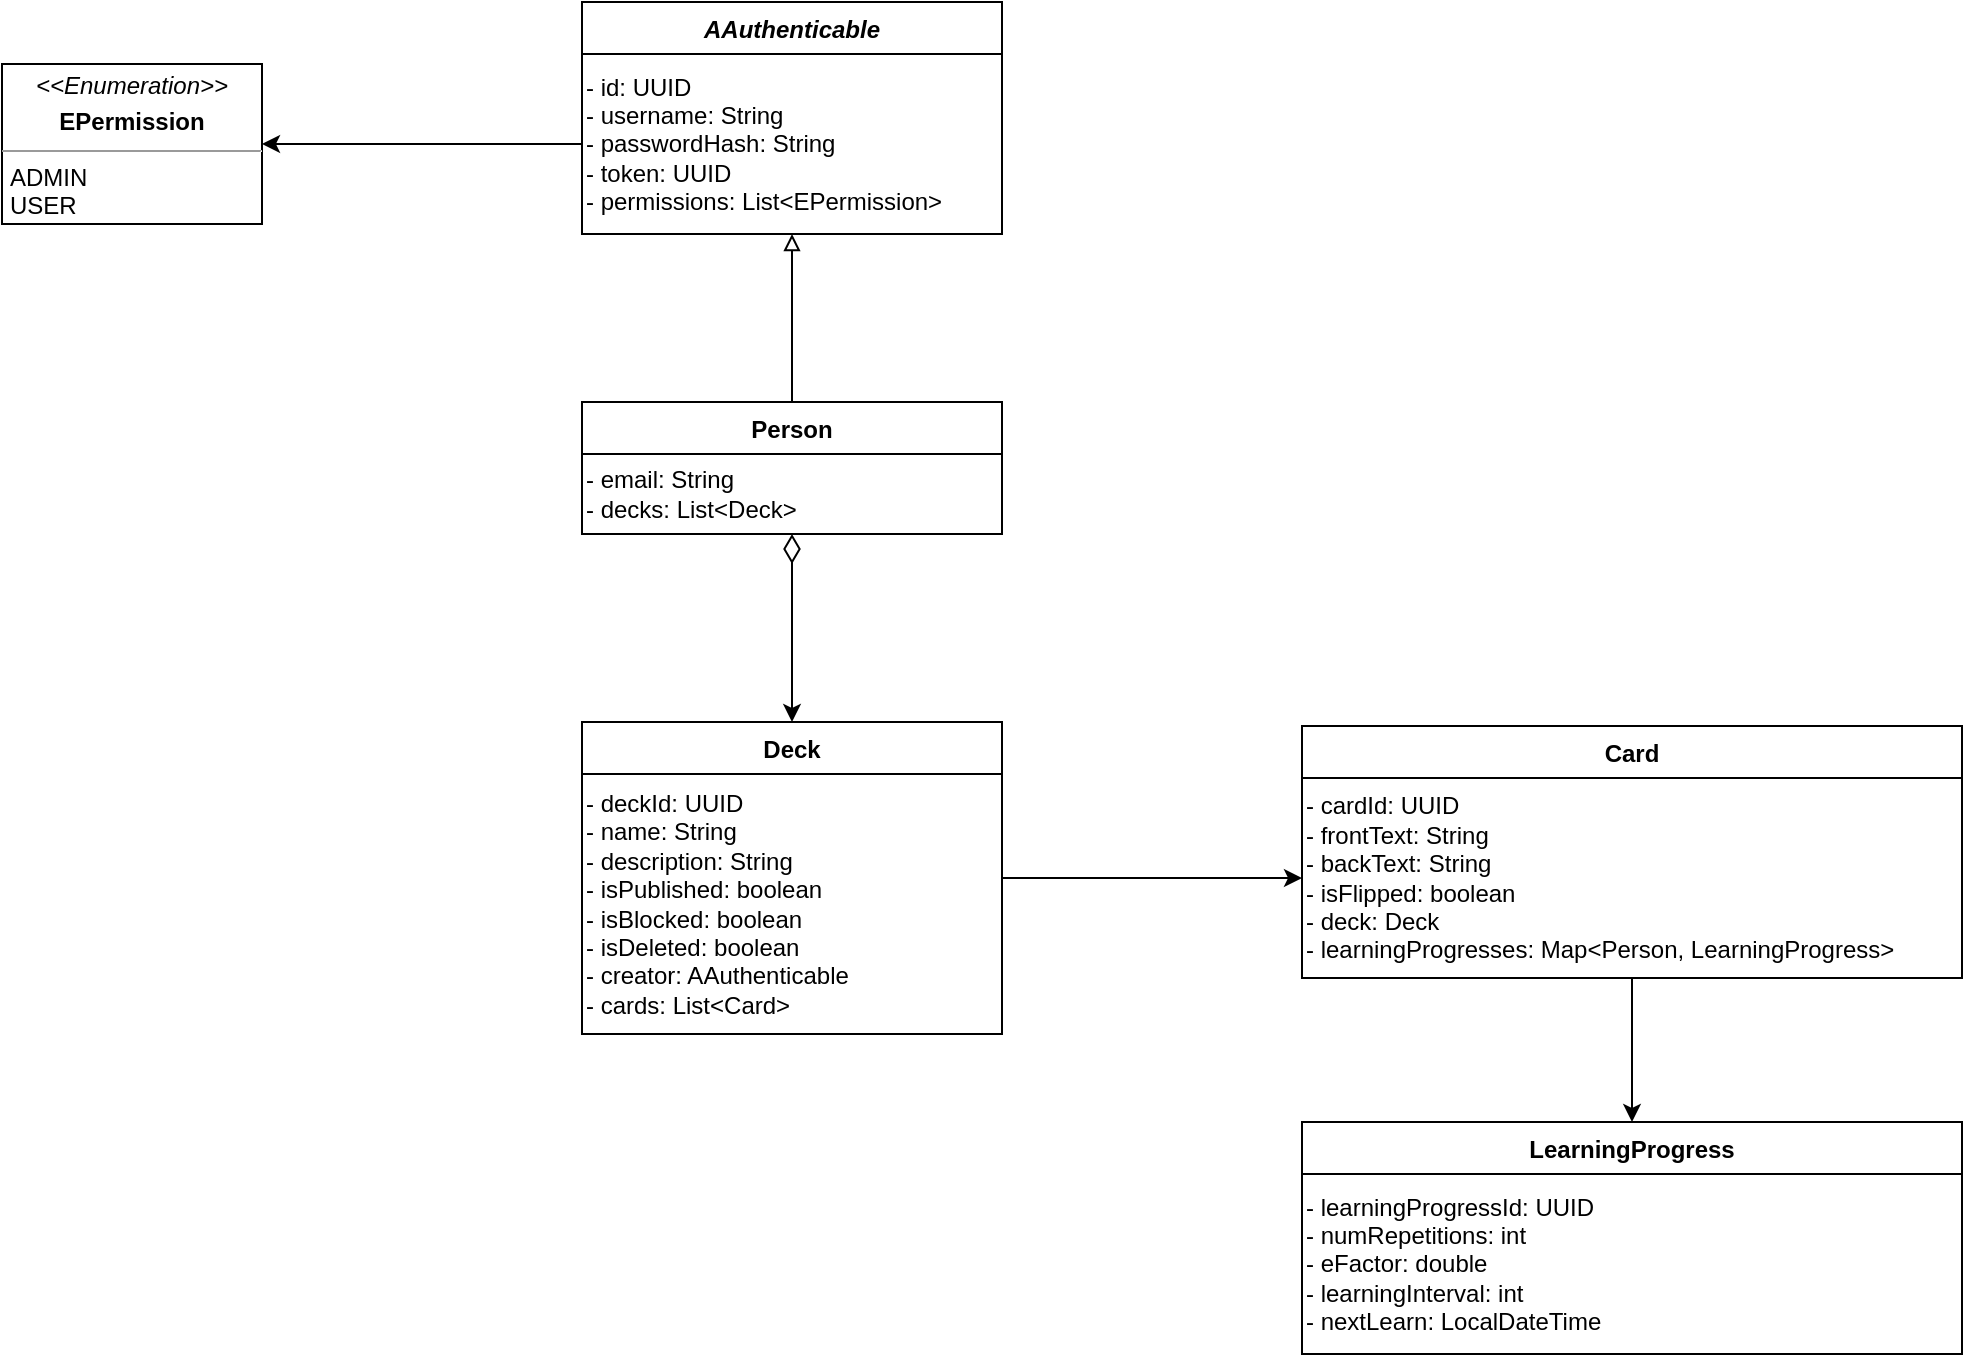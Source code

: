 <mxfile version="20.6.0" type="device"><diagram id="RUdJNrVjtzrYsfgyU6oS" name="Seite-1"><mxGraphModel dx="1718" dy="927" grid="1" gridSize="10" guides="1" tooltips="1" connect="1" arrows="1" fold="1" page="1" pageScale="1" pageWidth="1654" pageHeight="2336" math="0" shadow="0"><root><mxCell id="0"/><mxCell id="1" parent="0"/><mxCell id="evYFqRpFq3UooHufCP0V-2" value="AAuthenticable" style="swimlane;fontStyle=3;childLayout=stackLayout;horizontal=1;startSize=26;fillColor=none;horizontalStack=0;resizeParent=1;resizeParentMax=0;resizeLast=0;collapsible=1;marginBottom=0;" vertex="1" parent="1"><mxGeometry x="640" y="160" width="210" height="116" as="geometry"/></mxCell><mxCell id="evYFqRpFq3UooHufCP0V-3" value="&lt;div&gt;- id: UUID&lt;/div&gt;&lt;div&gt;- username: String&lt;/div&gt;&lt;div&gt;- passwordHash: String&lt;/div&gt;&lt;div&gt;- token: UUID&lt;/div&gt;&lt;div&gt;- permissions: List&amp;lt;EPermission&amp;gt;&lt;br&gt;&lt;/div&gt;" style="text;html=1;align=left;verticalAlign=middle;resizable=0;points=[];autosize=1;strokeColor=none;fillColor=none;" vertex="1" parent="evYFqRpFq3UooHufCP0V-2"><mxGeometry y="26" width="210" height="90" as="geometry"/></mxCell><mxCell id="evYFqRpFq3UooHufCP0V-4" value="&lt;p style=&quot;margin:0px;margin-top:4px;text-align:center;&quot;&gt;&lt;i&gt;&amp;lt;&amp;lt;Enumeration&amp;gt;&amp;gt;&lt;/i&gt;&lt;/p&gt;&lt;p style=&quot;margin:0px;margin-top:4px;text-align:center;&quot;&gt;&lt;b&gt;EPermission&lt;/b&gt;&lt;br&gt;&lt;/p&gt;&lt;hr size=&quot;1&quot;&gt;&lt;p style=&quot;margin:0px;margin-left:4px;&quot;&gt;ADMIN&lt;/p&gt;&lt;p style=&quot;margin:0px;margin-left:4px;&quot;&gt;USER&lt;br&gt;&lt;/p&gt;" style="verticalAlign=top;align=left;overflow=fill;fontSize=12;fontFamily=Helvetica;html=1;" vertex="1" parent="1"><mxGeometry x="350" y="191" width="130" height="80" as="geometry"/></mxCell><mxCell id="evYFqRpFq3UooHufCP0V-5" style="edgeStyle=orthogonalEdgeStyle;rounded=0;orthogonalLoop=1;jettySize=auto;html=1;" edge="1" parent="1" source="evYFqRpFq3UooHufCP0V-3" target="evYFqRpFq3UooHufCP0V-4"><mxGeometry relative="1" as="geometry"/></mxCell><mxCell id="evYFqRpFq3UooHufCP0V-11" style="edgeStyle=orthogonalEdgeStyle;rounded=0;orthogonalLoop=1;jettySize=auto;html=1;endArrow=block;endFill=0;" edge="1" parent="1" source="evYFqRpFq3UooHufCP0V-8" target="evYFqRpFq3UooHufCP0V-3"><mxGeometry relative="1" as="geometry"/></mxCell><mxCell id="evYFqRpFq3UooHufCP0V-8" value="Person" style="swimlane;fontStyle=1;childLayout=stackLayout;horizontal=1;startSize=26;fillColor=none;horizontalStack=0;resizeParent=1;resizeParentMax=0;resizeLast=0;collapsible=1;marginBottom=0;" vertex="1" parent="1"><mxGeometry x="640" y="360" width="210" height="66" as="geometry"/></mxCell><mxCell id="evYFqRpFq3UooHufCP0V-9" value="&lt;div&gt;- email: String&lt;/div&gt;&lt;div&gt;- decks: List&amp;lt;Deck&amp;gt;&lt;br&gt;&lt;/div&gt;" style="text;html=1;align=left;verticalAlign=middle;resizable=0;points=[];autosize=1;strokeColor=none;fillColor=none;" vertex="1" parent="evYFqRpFq3UooHufCP0V-8"><mxGeometry y="26" width="210" height="40" as="geometry"/></mxCell><mxCell id="evYFqRpFq3UooHufCP0V-12" value="Deck" style="swimlane;fontStyle=1;childLayout=stackLayout;horizontal=1;startSize=26;fillColor=none;horizontalStack=0;resizeParent=1;resizeParentMax=0;resizeLast=0;collapsible=1;marginBottom=0;" vertex="1" parent="1"><mxGeometry x="640" y="520" width="210" height="156" as="geometry"/></mxCell><mxCell id="evYFqRpFq3UooHufCP0V-13" value="&lt;div&gt;- deckId: UUID&lt;/div&gt;&lt;div&gt;- name: String&lt;/div&gt;&lt;div&gt;- description: String&lt;/div&gt;&lt;div&gt;- isPublished: boolean&lt;/div&gt;&lt;div&gt;- isBlocked: boolean&lt;/div&gt;&lt;div&gt;- isDeleted: boolean&lt;/div&gt;&lt;div&gt;- creator: AAuthenticable&lt;/div&gt;&lt;div&gt;- cards: List&amp;lt;Card&amp;gt;&lt;br&gt;&lt;/div&gt;" style="text;html=1;align=left;verticalAlign=middle;resizable=0;points=[];autosize=1;strokeColor=none;fillColor=none;" vertex="1" parent="evYFqRpFq3UooHufCP0V-12"><mxGeometry y="26" width="210" height="130" as="geometry"/></mxCell><mxCell id="evYFqRpFq3UooHufCP0V-14" style="edgeStyle=orthogonalEdgeStyle;rounded=0;orthogonalLoop=1;jettySize=auto;html=1;entryX=0.5;entryY=0;entryDx=0;entryDy=0;endArrow=classic;endFill=1;startArrow=diamondThin;startFill=0;endSize=6;startSize=12;" edge="1" parent="1" source="evYFqRpFq3UooHufCP0V-9" target="evYFqRpFq3UooHufCP0V-12"><mxGeometry relative="1" as="geometry"/></mxCell><mxCell id="evYFqRpFq3UooHufCP0V-15" value="Card" style="swimlane;fontStyle=1;childLayout=stackLayout;horizontal=1;startSize=26;fillColor=none;horizontalStack=0;resizeParent=1;resizeParentMax=0;resizeLast=0;collapsible=1;marginBottom=0;" vertex="1" parent="1"><mxGeometry x="1000" y="522" width="330" height="126" as="geometry"/></mxCell><mxCell id="evYFqRpFq3UooHufCP0V-16" value="&lt;div&gt;- cardId: UUID&lt;/div&gt;&lt;div&gt;- frontText: String&lt;/div&gt;&lt;div&gt;- backText: String&lt;/div&gt;&lt;div&gt;- isFlipped: boolean&lt;/div&gt;&lt;div&gt;- deck: Deck&lt;/div&gt;&lt;div&gt;- learningProgresses: Map&amp;lt;Person, LearningProgress&amp;gt;&lt;br&gt;&lt;/div&gt;" style="text;html=1;align=left;verticalAlign=middle;resizable=0;points=[];autosize=1;strokeColor=none;fillColor=none;" vertex="1" parent="evYFqRpFq3UooHufCP0V-15"><mxGeometry y="26" width="330" height="100" as="geometry"/></mxCell><mxCell id="evYFqRpFq3UooHufCP0V-22" value="LearningProgress" style="swimlane;fontStyle=1;childLayout=stackLayout;horizontal=1;startSize=26;fillColor=none;horizontalStack=0;resizeParent=1;resizeParentMax=0;resizeLast=0;collapsible=1;marginBottom=0;" vertex="1" parent="1"><mxGeometry x="1000" y="720" width="330" height="116" as="geometry"/></mxCell><mxCell id="evYFqRpFq3UooHufCP0V-23" value="&lt;div&gt;- learningProgressId: UUID&lt;/div&gt;&lt;div&gt;- numRepetitions: int&lt;/div&gt;&lt;div&gt;- eFactor: double&lt;/div&gt;&lt;div&gt;- learningInterval: int&lt;/div&gt;&lt;div&gt;- nextLearn: LocalDateTime&lt;br&gt;&lt;/div&gt;" style="text;html=1;align=left;verticalAlign=middle;resizable=0;points=[];autosize=1;strokeColor=none;fillColor=none;" vertex="1" parent="evYFqRpFq3UooHufCP0V-22"><mxGeometry y="26" width="330" height="90" as="geometry"/></mxCell><mxCell id="evYFqRpFq3UooHufCP0V-27" style="edgeStyle=orthogonalEdgeStyle;rounded=0;orthogonalLoop=1;jettySize=auto;html=1;startArrow=none;startFill=0;endArrow=classic;endFill=1;startSize=12;endSize=6;" edge="1" parent="1" source="evYFqRpFq3UooHufCP0V-13" target="evYFqRpFq3UooHufCP0V-16"><mxGeometry relative="1" as="geometry"><Array as="points"><mxPoint x="890" y="598"/><mxPoint x="890" y="598"/></Array></mxGeometry></mxCell><mxCell id="evYFqRpFq3UooHufCP0V-28" style="edgeStyle=orthogonalEdgeStyle;rounded=0;orthogonalLoop=1;jettySize=auto;html=1;entryX=0.5;entryY=0;entryDx=0;entryDy=0;startArrow=none;startFill=0;endArrow=classic;endFill=1;startSize=12;endSize=6;" edge="1" parent="1" source="evYFqRpFq3UooHufCP0V-16" target="evYFqRpFq3UooHufCP0V-22"><mxGeometry relative="1" as="geometry"/></mxCell></root></mxGraphModel></diagram></mxfile>